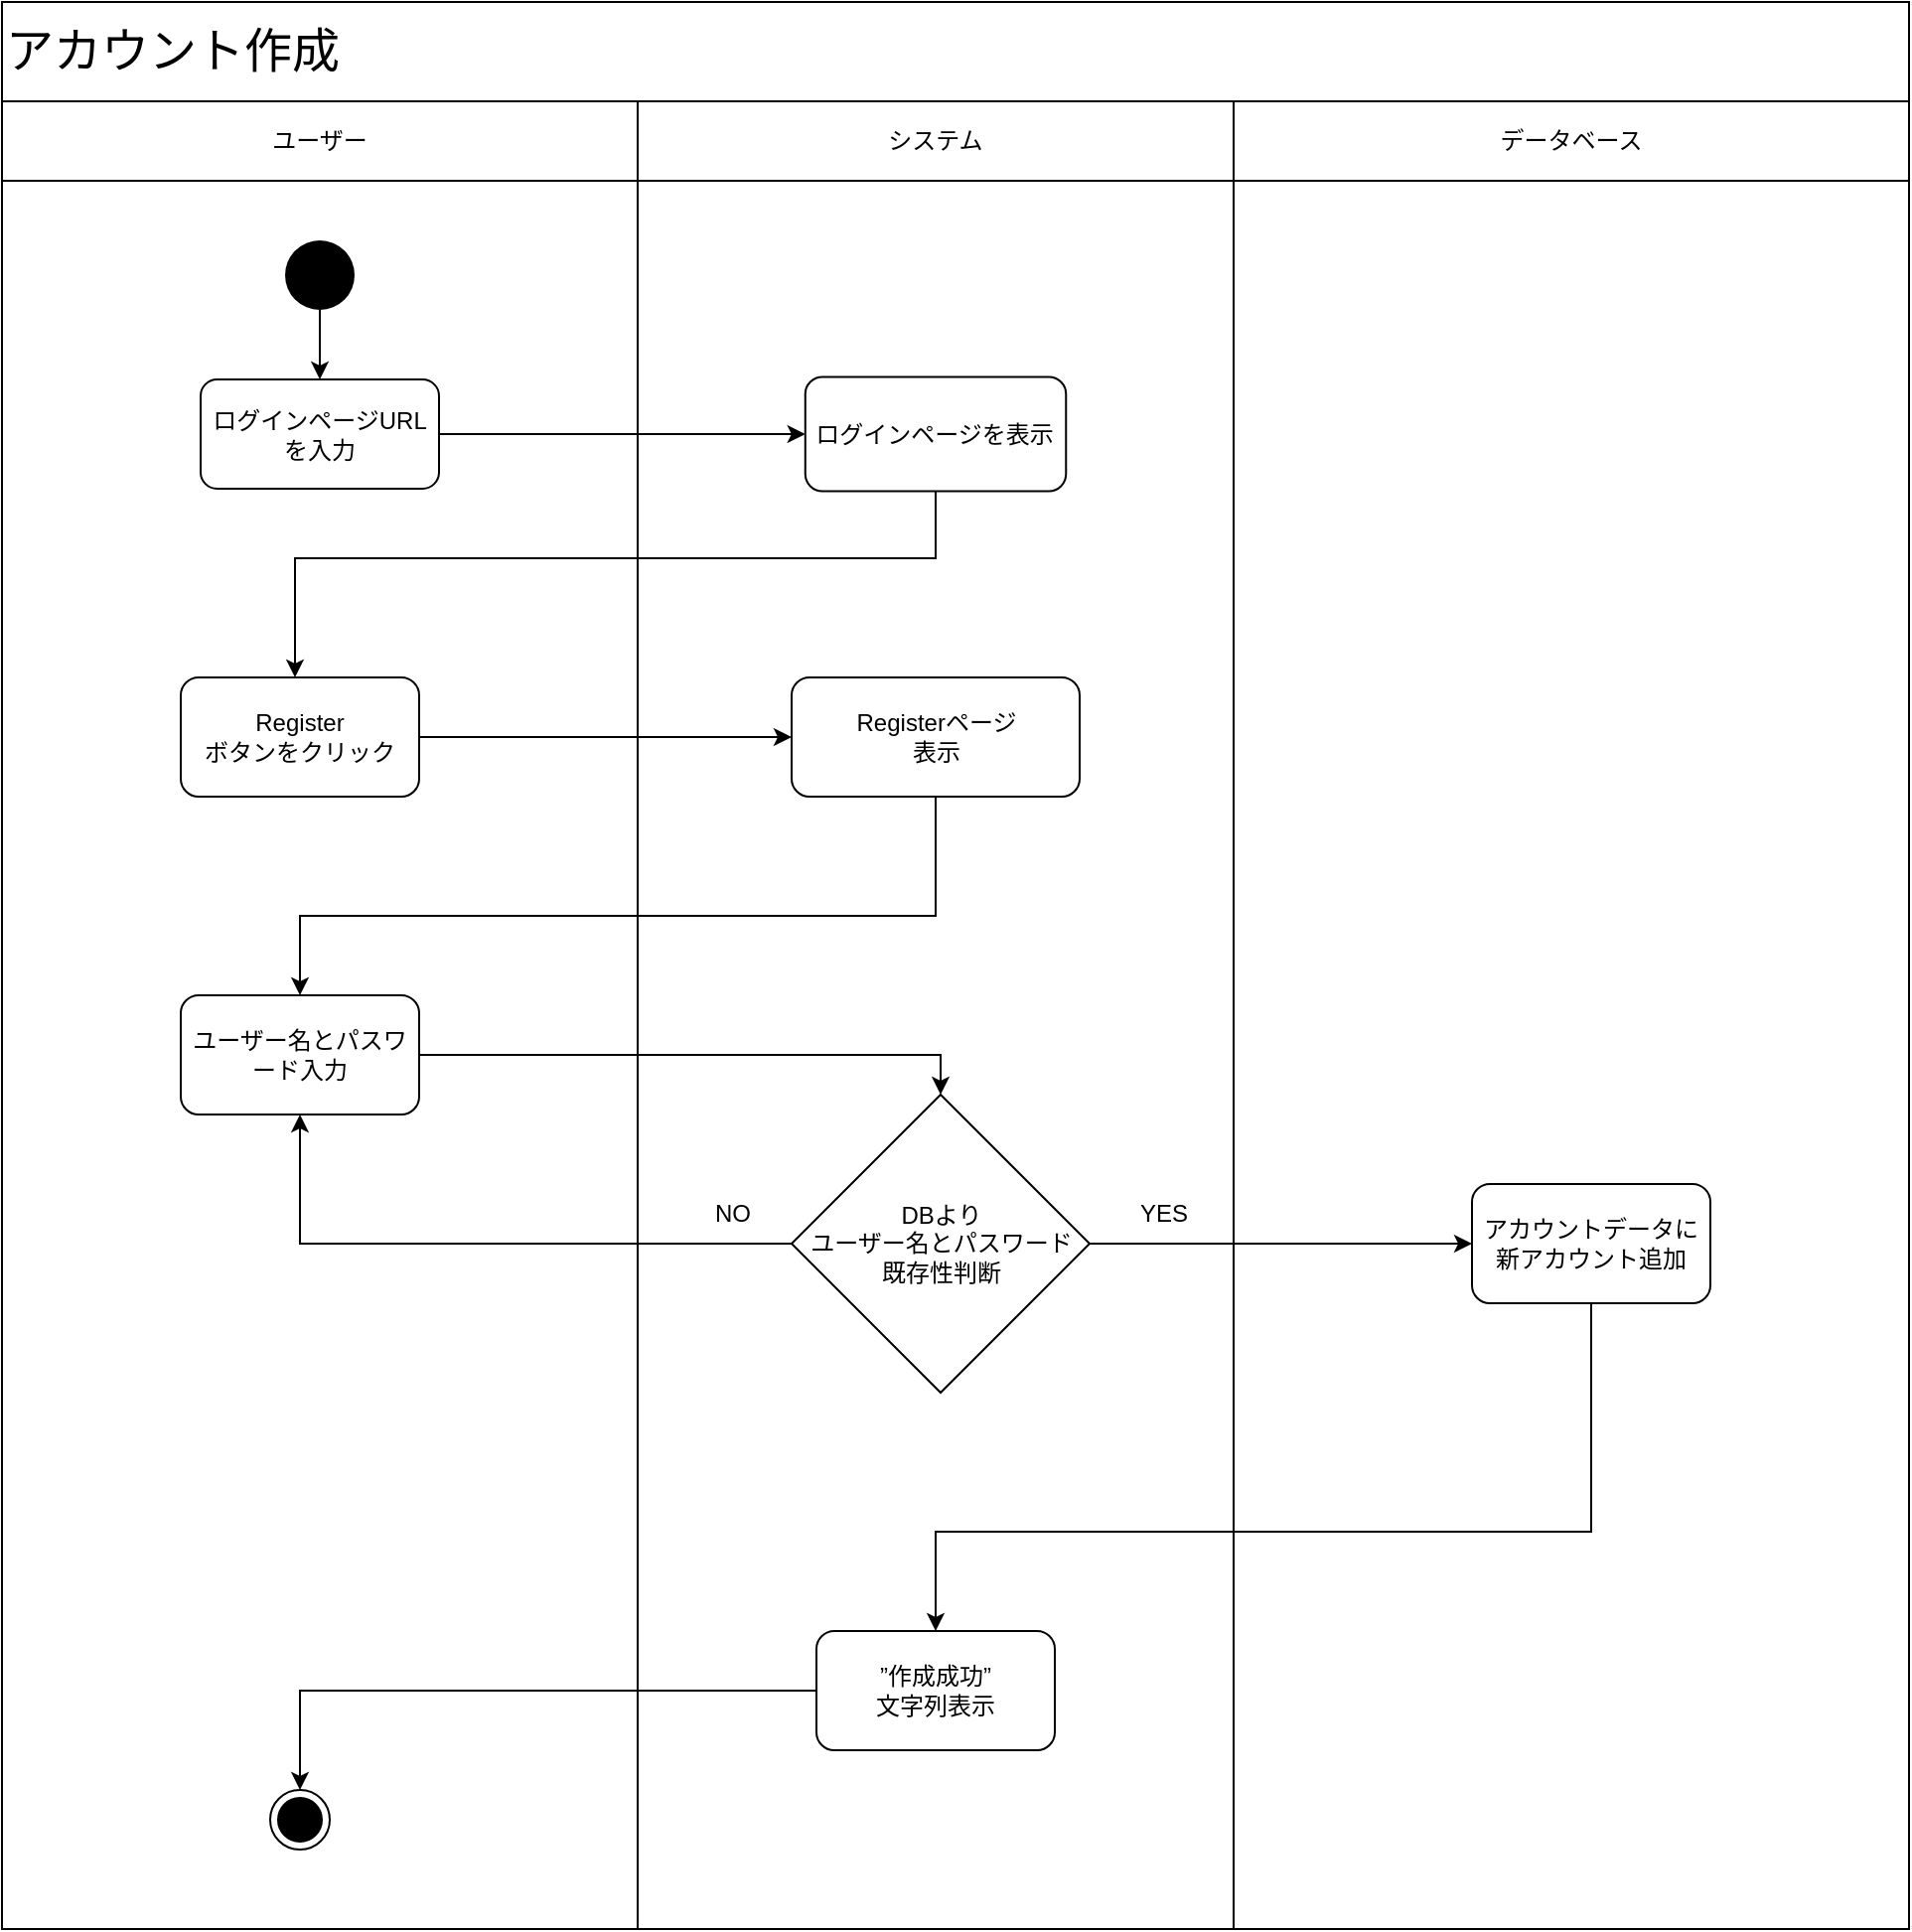 <mxfile version="20.2.4" type="device"><diagram id="Sdggssj31oDLI1smJlc1" name="第 1 页"><mxGraphModel dx="1038" dy="571" grid="1" gridSize="10" guides="1" tooltips="1" connect="1" arrows="1" fold="1" page="1" pageScale="1" pageWidth="827" pageHeight="1169" math="0" shadow="0"><root><mxCell id="0"/><mxCell id="1" parent="0"/><mxCell id="ERQvofYrB_PC5YSOVcQL-1" value="" style="rounded=0;whiteSpace=wrap;html=1;direction=south;" parent="1" vertex="1"><mxGeometry x="670" y="160" width="300" height="880" as="geometry"/></mxCell><mxCell id="ERQvofYrB_PC5YSOVcQL-2" value="" style="rounded=0;whiteSpace=wrap;html=1;direction=south;" parent="1" vertex="1"><mxGeometry x="350" y="160" width="320" height="880" as="geometry"/></mxCell><mxCell id="ERQvofYrB_PC5YSOVcQL-3" value="" style="rounded=0;whiteSpace=wrap;html=1;direction=south;" parent="1" vertex="1"><mxGeometry x="970" y="160" width="340" height="880" as="geometry"/></mxCell><mxCell id="ERQvofYrB_PC5YSOVcQL-4" value="ユーザー" style="rounded=0;whiteSpace=wrap;html=1;direction=south;" parent="1" vertex="1"><mxGeometry x="350" y="120" width="320" height="40" as="geometry"/></mxCell><mxCell id="ERQvofYrB_PC5YSOVcQL-5" value="システム" style="rounded=0;whiteSpace=wrap;html=1;" parent="1" vertex="1"><mxGeometry x="670" y="120" width="300" height="40" as="geometry"/></mxCell><mxCell id="ERQvofYrB_PC5YSOVcQL-6" value="データベース" style="rounded=0;whiteSpace=wrap;html=1;" parent="1" vertex="1"><mxGeometry x="970" y="120" width="340" height="40" as="geometry"/></mxCell><mxCell id="ERQvofYrB_PC5YSOVcQL-7" value="" style="edgeStyle=orthogonalEdgeStyle;rounded=0;orthogonalLoop=1;jettySize=auto;html=1;" parent="1" source="ERQvofYrB_PC5YSOVcQL-8" target="ERQvofYrB_PC5YSOVcQL-10" edge="1"><mxGeometry relative="1" as="geometry"/></mxCell><mxCell id="ERQvofYrB_PC5YSOVcQL-8" value="" style="ellipse;fillColor=#000000;strokeColor=none;" parent="1" vertex="1"><mxGeometry x="492.5" y="190" width="35" height="35" as="geometry"/></mxCell><mxCell id="ERQvofYrB_PC5YSOVcQL-9" style="edgeStyle=orthogonalEdgeStyle;rounded=0;orthogonalLoop=1;jettySize=auto;html=1;entryX=0;entryY=0.5;entryDx=0;entryDy=0;" parent="1" source="ERQvofYrB_PC5YSOVcQL-10" target="ERQvofYrB_PC5YSOVcQL-13" edge="1"><mxGeometry relative="1" as="geometry"/></mxCell><mxCell id="ERQvofYrB_PC5YSOVcQL-10" value="ログインページURLを入力" style="rounded=1;whiteSpace=wrap;html=1;" parent="1" vertex="1"><mxGeometry x="450" y="260" width="120" height="55" as="geometry"/></mxCell><mxCell id="ERQvofYrB_PC5YSOVcQL-11" style="edgeStyle=orthogonalEdgeStyle;rounded=0;orthogonalLoop=1;jettySize=auto;html=1;entryX=0.5;entryY=0;entryDx=0;entryDy=0;exitX=0.5;exitY=1;exitDx=0;exitDy=0;" parent="1" source="ERQvofYrB_PC5YSOVcQL-13" edge="1"><mxGeometry relative="1" as="geometry"><Array as="points"><mxPoint x="820" y="350"/><mxPoint x="498" y="350"/></Array><mxPoint x="497.5" y="410" as="targetPoint"/></mxGeometry></mxCell><mxCell id="ERQvofYrB_PC5YSOVcQL-12" value="Register&lt;br&gt;ボタンをクリック" style="rounded=1;whiteSpace=wrap;html=1;" parent="1" vertex="1"><mxGeometry x="440" y="410" width="120" height="60" as="geometry"/></mxCell><mxCell id="ERQvofYrB_PC5YSOVcQL-13" value="ログインページを表示" style="rounded=1;whiteSpace=wrap;html=1;" parent="1" vertex="1"><mxGeometry x="754.38" y="258.75" width="131.25" height="57.5" as="geometry"/></mxCell><mxCell id="ERQvofYrB_PC5YSOVcQL-14" style="edgeStyle=orthogonalEdgeStyle;rounded=0;orthogonalLoop=1;jettySize=auto;html=1;entryX=0;entryY=0.5;entryDx=0;entryDy=0;exitX=1;exitY=0.5;exitDx=0;exitDy=0;" parent="1" source="ERQvofYrB_PC5YSOVcQL-12" target="ERQvofYrB_PC5YSOVcQL-23" edge="1"><mxGeometry relative="1" as="geometry"><mxPoint x="625" y="580" as="sourcePoint"/><mxPoint x="748.75" y="580" as="targetPoint"/></mxGeometry></mxCell><mxCell id="ERQvofYrB_PC5YSOVcQL-16" style="edgeStyle=orthogonalEdgeStyle;rounded=0;orthogonalLoop=1;jettySize=auto;html=1;entryX=0.5;entryY=0;entryDx=0;entryDy=0;exitX=0.5;exitY=1;exitDx=0;exitDy=0;" parent="1" source="ERQvofYrB_PC5YSOVcQL-23" target="ERQvofYrB_PC5YSOVcQL-27" edge="1"><mxGeometry relative="1" as="geometry"><mxPoint x="530" y="940" as="targetPoint"/><Array as="points"><mxPoint x="820" y="530"/><mxPoint x="500" y="530"/></Array><mxPoint x="840" y="870" as="sourcePoint"/></mxGeometry></mxCell><mxCell id="ERQvofYrB_PC5YSOVcQL-17" value="" style="edgeStyle=orthogonalEdgeStyle;rounded=0;orthogonalLoop=1;jettySize=auto;html=1;startArrow=none;exitX=0;exitY=0.5;exitDx=0;exitDy=0;entryX=0;entryY=0.5;entryDx=0;entryDy=0;" parent="1" edge="1"><mxGeometry relative="1" as="geometry"><mxPoint x="775" y="805" as="targetPoint"/><mxPoint x="775" y="805" as="sourcePoint"/></mxGeometry></mxCell><mxCell id="ERQvofYrB_PC5YSOVcQL-20" value="" style="ellipse;html=1;shape=endState;fillColor=#000000;strokeColor=#000000;" parent="1" vertex="1"><mxGeometry x="485" y="970" width="30" height="30" as="geometry"/></mxCell><mxCell id="ERQvofYrB_PC5YSOVcQL-22" value="DBより&lt;br&gt;ユーザー名とパスワード&lt;br&gt;既存性判断" style="rhombus;whiteSpace=wrap;html=1;" parent="1" vertex="1"><mxGeometry x="747.5" y="620" width="150" height="150" as="geometry"/></mxCell><mxCell id="ERQvofYrB_PC5YSOVcQL-23" value="Registerページ&lt;br&gt;表示" style="rounded=1;whiteSpace=wrap;html=1;" parent="1" vertex="1"><mxGeometry x="747.5" y="410" width="145" height="60" as="geometry"/></mxCell><mxCell id="ERQvofYrB_PC5YSOVcQL-26" value="&lt;font style=&quot;font-size: 24px;&quot;&gt;アカウント作成&lt;/font&gt;" style="rounded=0;whiteSpace=wrap;html=1;align=left;" parent="1" vertex="1"><mxGeometry x="350" y="70" width="960" height="50" as="geometry"/></mxCell><mxCell id="ERQvofYrB_PC5YSOVcQL-28" value="" style="edgeStyle=orthogonalEdgeStyle;rounded=0;orthogonalLoop=1;jettySize=auto;html=1;entryX=0.5;entryY=0;entryDx=0;entryDy=0;" parent="1" source="ERQvofYrB_PC5YSOVcQL-27" target="ERQvofYrB_PC5YSOVcQL-22" edge="1"><mxGeometry relative="1" as="geometry"/></mxCell><mxCell id="ERQvofYrB_PC5YSOVcQL-27" value="ユーザー名とパスワード入力" style="rounded=1;whiteSpace=wrap;html=1;" parent="1" vertex="1"><mxGeometry x="440" y="570" width="120" height="60" as="geometry"/></mxCell><mxCell id="ERQvofYrB_PC5YSOVcQL-29" value="" style="endArrow=classic;html=1;rounded=0;exitX=1;exitY=0.5;exitDx=0;exitDy=0;" parent="1" source="ERQvofYrB_PC5YSOVcQL-22" target="ERQvofYrB_PC5YSOVcQL-30" edge="1"><mxGeometry width="50" height="50" relative="1" as="geometry"><mxPoint x="1150" y="630" as="sourcePoint"/><mxPoint x="840" y="690" as="targetPoint"/></mxGeometry></mxCell><mxCell id="ERQvofYrB_PC5YSOVcQL-36" value="" style="edgeStyle=orthogonalEdgeStyle;rounded=0;orthogonalLoop=1;jettySize=auto;html=1;exitX=0.5;exitY=1;exitDx=0;exitDy=0;entryX=0.5;entryY=0;entryDx=0;entryDy=0;" parent="1" source="ERQvofYrB_PC5YSOVcQL-30" target="ERQvofYrB_PC5YSOVcQL-34" edge="1"><mxGeometry relative="1" as="geometry"><mxPoint x="1060.059" y="830" as="targetPoint"/><Array as="points"><mxPoint x="1150" y="840"/><mxPoint x="820" y="840"/></Array></mxGeometry></mxCell><mxCell id="ERQvofYrB_PC5YSOVcQL-30" value="アカウントデータに新アカウント追加" style="rounded=1;whiteSpace=wrap;html=1;" parent="1" vertex="1"><mxGeometry x="1090" y="665" width="120" height="60" as="geometry"/></mxCell><mxCell id="ERQvofYrB_PC5YSOVcQL-31" value="YES" style="text;html=1;strokeColor=none;fillColor=none;align=center;verticalAlign=middle;whiteSpace=wrap;rounded=0;" parent="1" vertex="1"><mxGeometry x="905" y="665" width="60" height="30" as="geometry"/></mxCell><mxCell id="ERQvofYrB_PC5YSOVcQL-32" value="NO" style="text;html=1;strokeColor=none;fillColor=none;align=center;verticalAlign=middle;whiteSpace=wrap;rounded=0;" parent="1" vertex="1"><mxGeometry x="687.5" y="665" width="60" height="30" as="geometry"/></mxCell><mxCell id="ERQvofYrB_PC5YSOVcQL-33" value="" style="endArrow=classic;html=1;rounded=0;exitX=0;exitY=0.5;exitDx=0;exitDy=0;entryX=0.5;entryY=1;entryDx=0;entryDy=0;" parent="1" source="ERQvofYrB_PC5YSOVcQL-22" target="ERQvofYrB_PC5YSOVcQL-27" edge="1"><mxGeometry width="50" height="50" relative="1" as="geometry"><mxPoint x="790" y="600" as="sourcePoint"/><mxPoint x="840" y="550" as="targetPoint"/><Array as="points"><mxPoint x="500" y="695"/></Array></mxGeometry></mxCell><mxCell id="ERQvofYrB_PC5YSOVcQL-38" value="" style="edgeStyle=orthogonalEdgeStyle;rounded=0;orthogonalLoop=1;jettySize=auto;html=1;entryX=0.5;entryY=0;entryDx=0;entryDy=0;" parent="1" source="ERQvofYrB_PC5YSOVcQL-34" target="ERQvofYrB_PC5YSOVcQL-20" edge="1"><mxGeometry relative="1" as="geometry"><mxPoint x="820" y="980" as="targetPoint"/></mxGeometry></mxCell><mxCell id="ERQvofYrB_PC5YSOVcQL-34" value="”作成成功”&lt;br&gt;文字列表示" style="rounded=1;whiteSpace=wrap;html=1;" parent="1" vertex="1"><mxGeometry x="760" y="890" width="120" height="60" as="geometry"/></mxCell></root></mxGraphModel></diagram></mxfile>